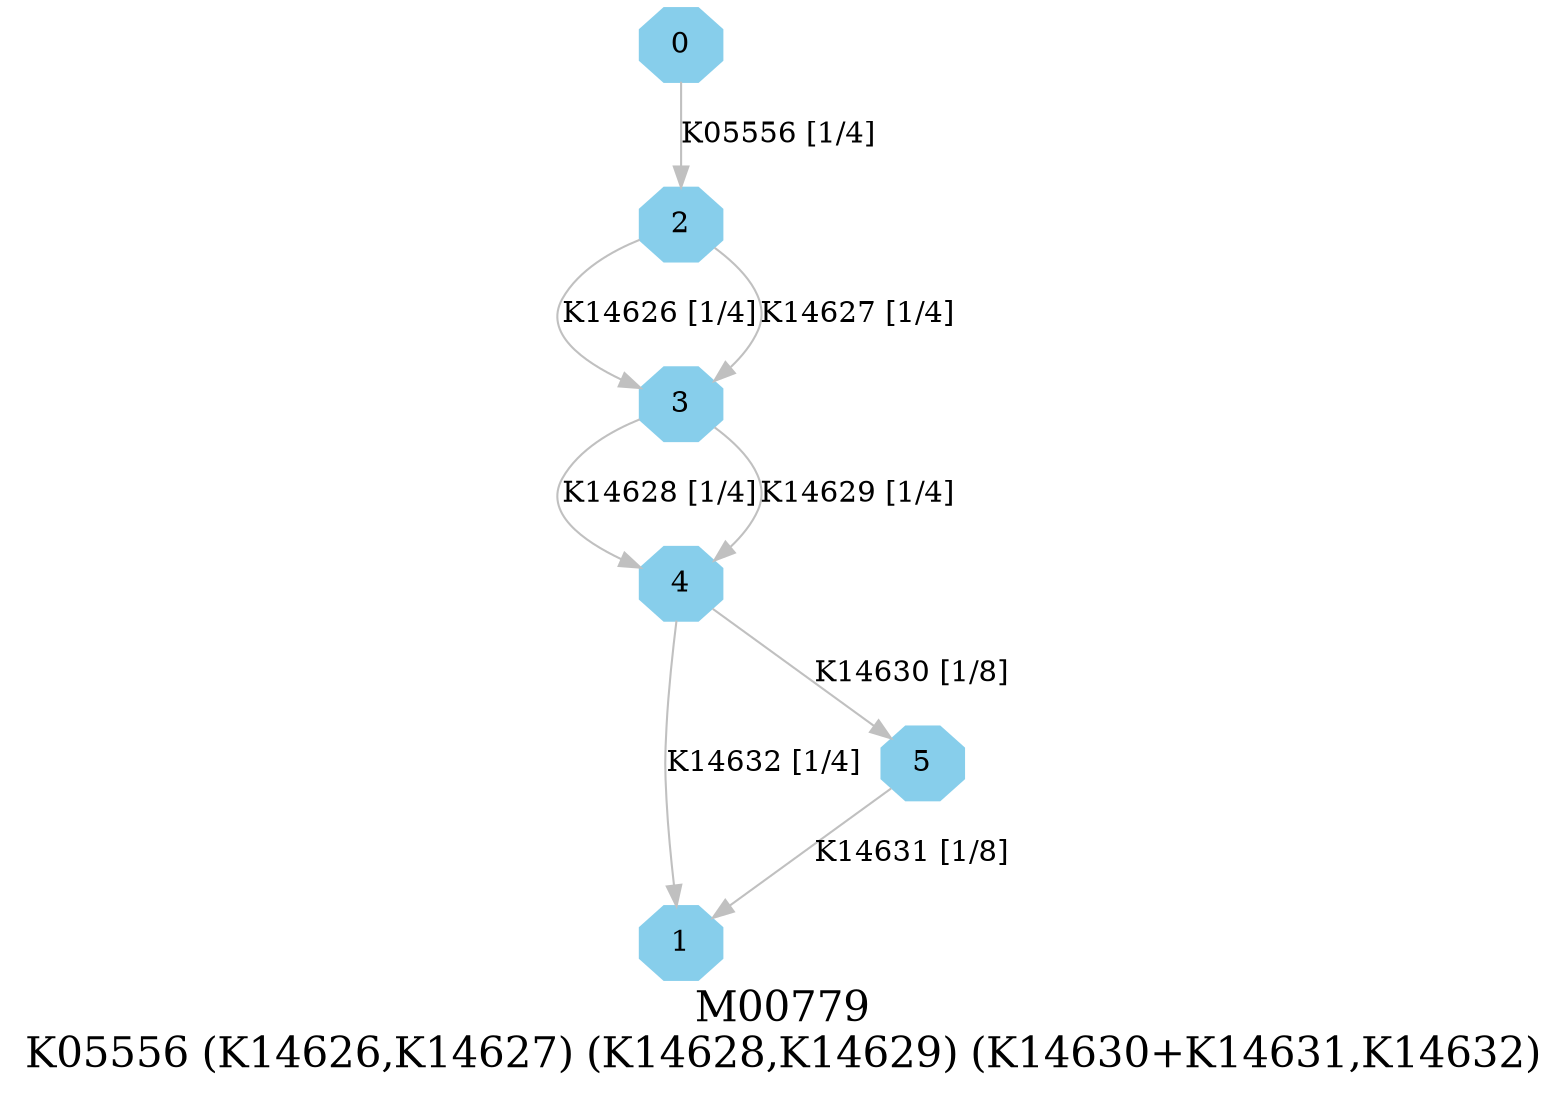 digraph G {
graph [label="M00779
K05556 (K14626,K14627) (K14628,K14629) (K14630+K14631,K14632)",fontsize=20];
node [shape=box,style=filled];
edge [len=3,color=grey];
{node [width=.3,height=.3,shape=octagon,style=filled,color=skyblue] 0 1 2 3 4 5 }
0 -> 2 [label="K05556 [1/4]"];
2 -> 3 [label="K14626 [1/4]"];
2 -> 3 [label="K14627 [1/4]"];
3 -> 4 [label="K14628 [1/4]"];
3 -> 4 [label="K14629 [1/4]"];
4 -> 5 [label="K14630 [1/8]"];
4 -> 1 [label="K14632 [1/4]"];
5 -> 1 [label="K14631 [1/8]"];
}